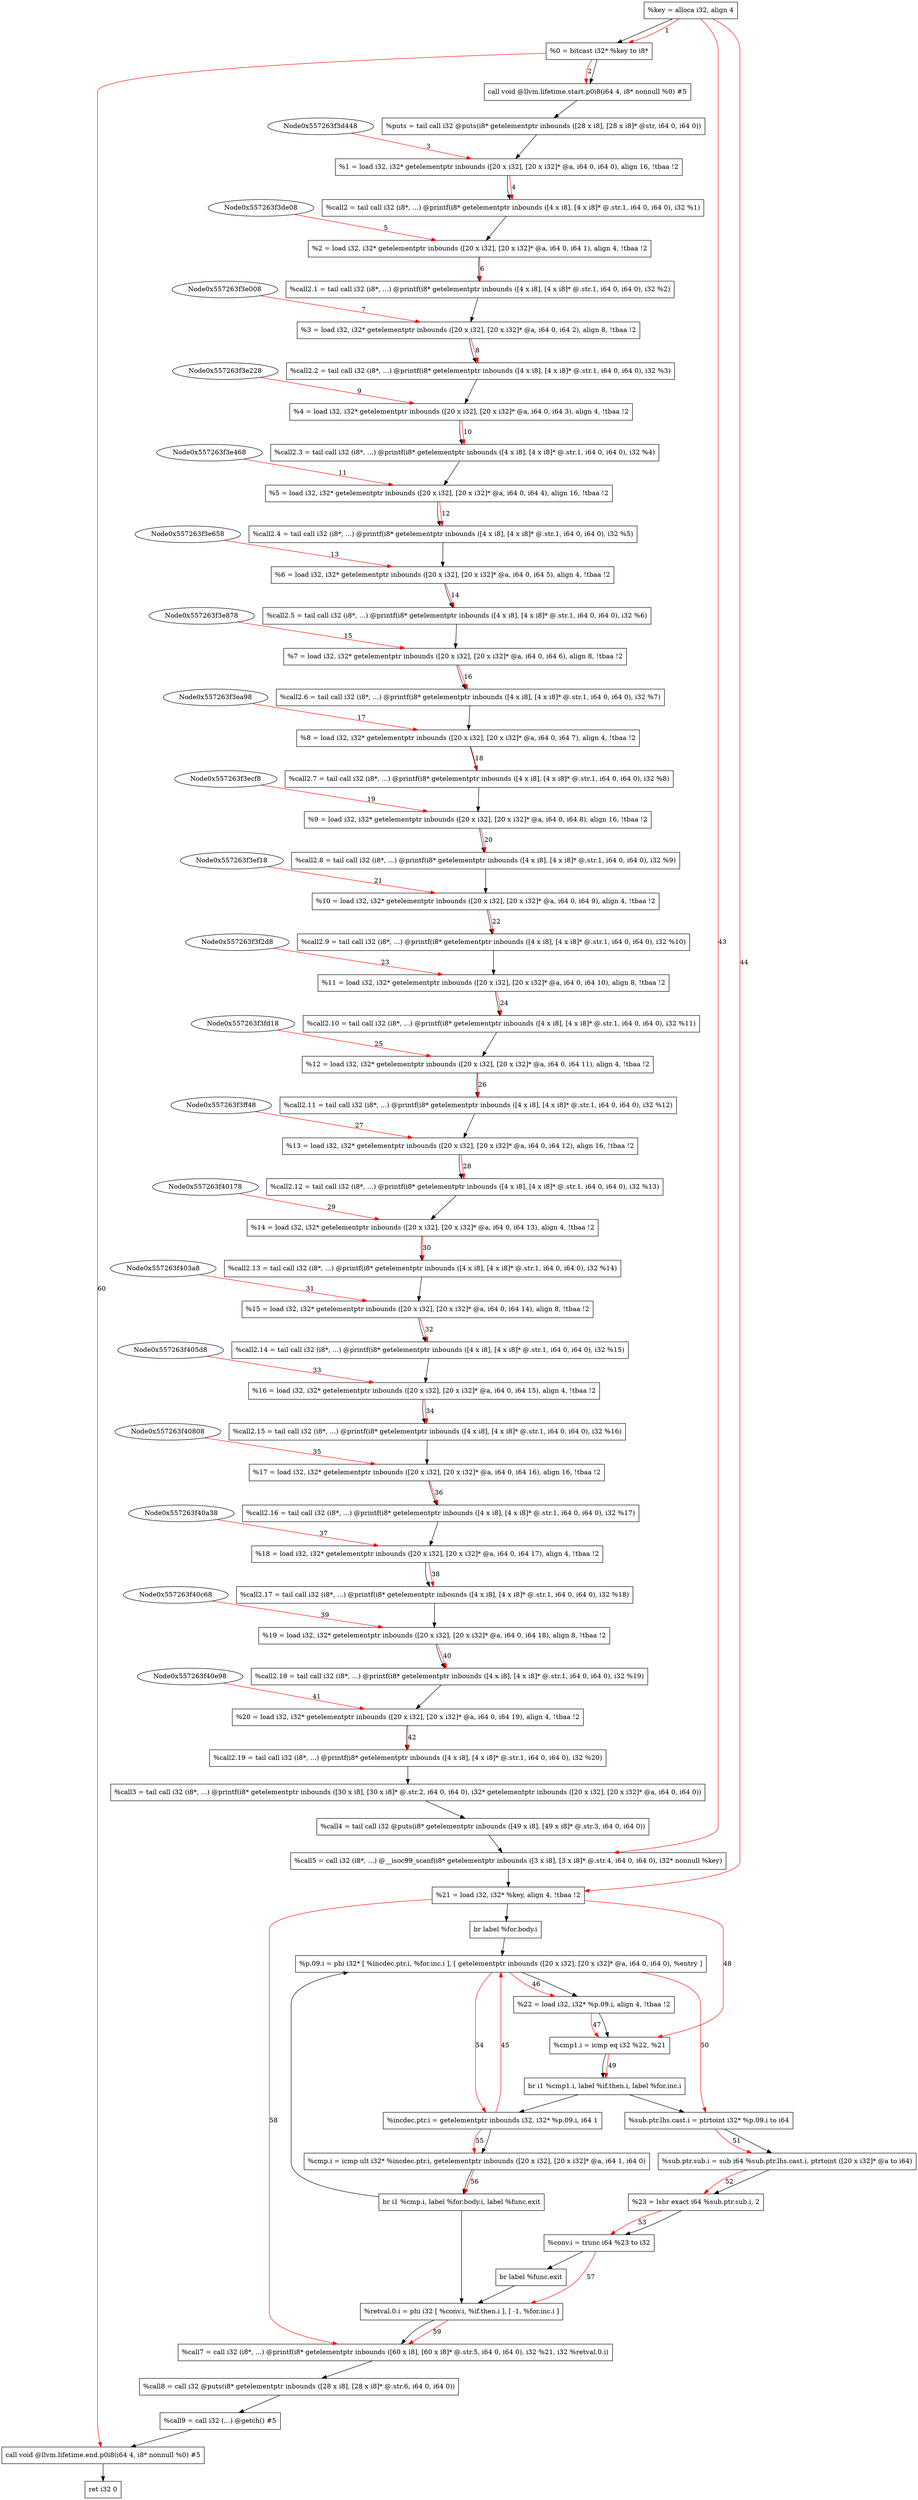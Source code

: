 digraph "CDFG for'main' function" {
	Node0x557263f3cab8[shape=record, label="  %key = alloca i32, align 4"]
	Node0x557263f3cb38[shape=record, label="  %0 = bitcast i32* %key to i8*"]
	Node0x557263f3cd48[shape=record, label="  call void @llvm.lifetime.start.p0i8(i64 4, i8* nonnull %0) #5"]
	Node0x557263f3d340[shape=record, label="  %puts = tail call i32 @puts(i8* getelementptr inbounds ([28 x i8], [28 x i8]* @str, i64 0, i64 0))"]
	Node0x557263f3d498[shape=record, label="  %1 = load i32, i32* getelementptr inbounds ([20 x i32], [20 x i32]* @a, i64 0, i64 0), align 16, !tbaa !2"]
	Node0x557263f3dcd8[shape=record, label="  %call2 = tail call i32 (i8*, ...) @printf(i8* getelementptr inbounds ([4 x i8], [4 x i8]* @.str.1, i64 0, i64 0), i32 %1)"]
	Node0x557263f3de58[shape=record, label="  %2 = load i32, i32* getelementptr inbounds ([20 x i32], [20 x i32]* @a, i64 0, i64 1), align 4, !tbaa !2"]
	Node0x557263f3df18[shape=record, label="  %call2.1 = tail call i32 (i8*, ...) @printf(i8* getelementptr inbounds ([4 x i8], [4 x i8]* @.str.1, i64 0, i64 0), i32 %2)"]
	Node0x557263f3e058[shape=record, label="  %3 = load i32, i32* getelementptr inbounds ([20 x i32], [20 x i32]* @a, i64 0, i64 2), align 8, !tbaa !2"]
	Node0x557263f3e0e8[shape=record, label="  %call2.2 = tail call i32 (i8*, ...) @printf(i8* getelementptr inbounds ([4 x i8], [4 x i8]* @.str.1, i64 0, i64 0), i32 %3)"]
	Node0x557263f3e278[shape=record, label="  %4 = load i32, i32* getelementptr inbounds ([20 x i32], [20 x i32]* @a, i64 0, i64 3), align 4, !tbaa !2"]
	Node0x557263f3e358[shape=record, label="  %call2.3 = tail call i32 (i8*, ...) @printf(i8* getelementptr inbounds ([4 x i8], [4 x i8]* @.str.1, i64 0, i64 0), i32 %4)"]
	Node0x557263f3e4b8[shape=record, label="  %5 = load i32, i32* getelementptr inbounds ([20 x i32], [20 x i32]* @a, i64 0, i64 4), align 16, !tbaa !2"]
	Node0x557263f3e548[shape=record, label="  %call2.4 = tail call i32 (i8*, ...) @printf(i8* getelementptr inbounds ([4 x i8], [4 x i8]* @.str.1, i64 0, i64 0), i32 %5)"]
	Node0x557263f3e6a8[shape=record, label="  %6 = load i32, i32* getelementptr inbounds ([20 x i32], [20 x i32]* @a, i64 0, i64 5), align 4, !tbaa !2"]
	Node0x557263f3e738[shape=record, label="  %call2.5 = tail call i32 (i8*, ...) @printf(i8* getelementptr inbounds ([4 x i8], [4 x i8]* @.str.1, i64 0, i64 0), i32 %6)"]
	Node0x557263f3e8c8[shape=record, label="  %7 = load i32, i32* getelementptr inbounds ([20 x i32], [20 x i32]* @a, i64 0, i64 6), align 8, !tbaa !2"]
	Node0x557263f3e958[shape=record, label="  %call2.6 = tail call i32 (i8*, ...) @printf(i8* getelementptr inbounds ([4 x i8], [4 x i8]* @.str.1, i64 0, i64 0), i32 %7)"]
	Node0x557263f3eae8[shape=record, label="  %8 = load i32, i32* getelementptr inbounds ([20 x i32], [20 x i32]* @a, i64 0, i64 7), align 4, !tbaa !2"]
	Node0x557263f3ec08[shape=record, label="  %call2.7 = tail call i32 (i8*, ...) @printf(i8* getelementptr inbounds ([4 x i8], [4 x i8]* @.str.1, i64 0, i64 0), i32 %8)"]
	Node0x557263f3ed48[shape=record, label="  %9 = load i32, i32* getelementptr inbounds ([20 x i32], [20 x i32]* @a, i64 0, i64 8), align 16, !tbaa !2"]
	Node0x557263f3edd8[shape=record, label="  %call2.8 = tail call i32 (i8*, ...) @printf(i8* getelementptr inbounds ([4 x i8], [4 x i8]* @.str.1, i64 0, i64 0), i32 %9)"]
	Node0x557263f3ef68[shape=record, label="  %10 = load i32, i32* getelementptr inbounds ([20 x i32], [20 x i32]* @a, i64 0, i64 9), align 4, !tbaa !2"]
	Node0x557263f3eff8[shape=record, label="  %call2.9 = tail call i32 (i8*, ...) @printf(i8* getelementptr inbounds ([4 x i8], [4 x i8]* @.str.1, i64 0, i64 0), i32 %10)"]
	Node0x557263f3f328[shape=record, label="  %11 = load i32, i32* getelementptr inbounds ([20 x i32], [20 x i32]* @a, i64 0, i64 10), align 8, !tbaa !2"]
	Node0x557263f3f3b8[shape=record, label="  %call2.10 = tail call i32 (i8*, ...) @printf(i8* getelementptr inbounds ([4 x i8], [4 x i8]* @.str.1, i64 0, i64 0), i32 %11)"]
	Node0x557263f3fd68[shape=record, label="  %12 = load i32, i32* getelementptr inbounds ([20 x i32], [20 x i32]* @a, i64 0, i64 11), align 4, !tbaa !2"]
	Node0x557263f3fdf8[shape=record, label="  %call2.11 = tail call i32 (i8*, ...) @printf(i8* getelementptr inbounds ([4 x i8], [4 x i8]* @.str.1, i64 0, i64 0), i32 %12)"]
	Node0x557263f3ff98[shape=record, label="  %13 = load i32, i32* getelementptr inbounds ([20 x i32], [20 x i32]* @a, i64 0, i64 12), align 16, !tbaa !2"]
	Node0x557263f40028[shape=record, label="  %call2.12 = tail call i32 (i8*, ...) @printf(i8* getelementptr inbounds ([4 x i8], [4 x i8]* @.str.1, i64 0, i64 0), i32 %13)"]
	Node0x557263f401c8[shape=record, label="  %14 = load i32, i32* getelementptr inbounds ([20 x i32], [20 x i32]* @a, i64 0, i64 13), align 4, !tbaa !2"]
	Node0x557263f40258[shape=record, label="  %call2.13 = tail call i32 (i8*, ...) @printf(i8* getelementptr inbounds ([4 x i8], [4 x i8]* @.str.1, i64 0, i64 0), i32 %14)"]
	Node0x557263f403f8[shape=record, label="  %15 = load i32, i32* getelementptr inbounds ([20 x i32], [20 x i32]* @a, i64 0, i64 14), align 8, !tbaa !2"]
	Node0x557263f40488[shape=record, label="  %call2.14 = tail call i32 (i8*, ...) @printf(i8* getelementptr inbounds ([4 x i8], [4 x i8]* @.str.1, i64 0, i64 0), i32 %15)"]
	Node0x557263f40628[shape=record, label="  %16 = load i32, i32* getelementptr inbounds ([20 x i32], [20 x i32]* @a, i64 0, i64 15), align 4, !tbaa !2"]
	Node0x557263f406b8[shape=record, label="  %call2.15 = tail call i32 (i8*, ...) @printf(i8* getelementptr inbounds ([4 x i8], [4 x i8]* @.str.1, i64 0, i64 0), i32 %16)"]
	Node0x557263f40858[shape=record, label="  %17 = load i32, i32* getelementptr inbounds ([20 x i32], [20 x i32]* @a, i64 0, i64 16), align 16, !tbaa !2"]
	Node0x557263f408e8[shape=record, label="  %call2.16 = tail call i32 (i8*, ...) @printf(i8* getelementptr inbounds ([4 x i8], [4 x i8]* @.str.1, i64 0, i64 0), i32 %17)"]
	Node0x557263f40a88[shape=record, label="  %18 = load i32, i32* getelementptr inbounds ([20 x i32], [20 x i32]* @a, i64 0, i64 17), align 4, !tbaa !2"]
	Node0x557263f40b18[shape=record, label="  %call2.17 = tail call i32 (i8*, ...) @printf(i8* getelementptr inbounds ([4 x i8], [4 x i8]* @.str.1, i64 0, i64 0), i32 %18)"]
	Node0x557263f40cb8[shape=record, label="  %19 = load i32, i32* getelementptr inbounds ([20 x i32], [20 x i32]* @a, i64 0, i64 18), align 8, !tbaa !2"]
	Node0x557263f40d48[shape=record, label="  %call2.18 = tail call i32 (i8*, ...) @printf(i8* getelementptr inbounds ([4 x i8], [4 x i8]* @.str.1, i64 0, i64 0), i32 %19)"]
	Node0x557263f40ee8[shape=record, label="  %20 = load i32, i32* getelementptr inbounds ([20 x i32], [20 x i32]* @a, i64 0, i64 19), align 4, !tbaa !2"]
	Node0x557263f40f78[shape=record, label="  %call2.19 = tail call i32 (i8*, ...) @printf(i8* getelementptr inbounds ([4 x i8], [4 x i8]* @.str.1, i64 0, i64 0), i32 %20)"]
	Node0x557263f41118[shape=record, label="  %call3 = tail call i32 (i8*, ...) @printf(i8* getelementptr inbounds ([30 x i8], [30 x i8]* @.str.2, i64 0, i64 0), i32* getelementptr inbounds ([20 x i32], [20 x i32]* @a, i64 0, i64 0))"]
	Node0x557263f41290[shape=record, label="  %call4 = tail call i32 @puts(i8* getelementptr inbounds ([49 x i8], [49 x i8]* @.str.3, i64 0, i64 0))"]
	Node0x557263f417f8[shape=record, label="  %call5 = call i32 (i8*, ...) @__isoc99_scanf(i8* getelementptr inbounds ([3 x i8], [3 x i8]* @.str.4, i64 0, i64 0), i32* nonnull %key)"]
	Node0x557263f418b8[shape=record, label="  %21 = load i32, i32* %key, align 4, !tbaa !2"]
	Node0x557263f419f8[shape=record, label="  br label %for.body.i"]
	Node0x557263f41ba8[shape=record, label="  %p.09.i = phi i32* [ %incdec.ptr.i, %for.inc.i ], [ getelementptr inbounds ([20 x i32], [20 x i32]* @a, i64 0, i64 0), %entry ]"]
	Node0x557263f41c58[shape=record, label="  %22 = load i32, i32* %p.09.i, align 4, !tbaa !2"]
	Node0x557263f41cd0[shape=record, label="  %cmp1.i = icmp eq i32 %22, %21"]
	Node0x557263f41e58[shape=record, label="  br i1 %cmp1.i, label %if.then.i, label %for.inc.i"]
	Node0x557263f41dc8[shape=record, label="  %sub.ptr.lhs.cast.i = ptrtoint i32* %p.09.i to i64"]
	Node0x557263f41fd0[shape=record, label="  %sub.ptr.sub.i = sub i64 %sub.ptr.lhs.cast.i, ptrtoint ([20 x i32]* @a to i64)"]
	Node0x557263f42040[shape=record, label="  %23 = lshr exact i64 %sub.ptr.sub.i, 2"]
	Node0x557263f42098[shape=record, label="  %conv.i = trunc i64 %23 to i32"]
	Node0x557263f421c8[shape=record, label="  br label %func.exit"]
	Node0x557263f42240[shape=record, label="  %incdec.ptr.i = getelementptr inbounds i32, i32* %p.09.i, i64 1"]
	Node0x557263f42360[shape=record, label="  %cmp.i = icmp ult i32* %incdec.ptr.i, getelementptr inbounds ([20 x i32], [20 x i32]* @a, i64 1, i64 0)"]
	Node0x557263f423e8[shape=record, label="  br i1 %cmp.i, label %for.body.i, label %func.exit"]
	Node0x557263f42438[shape=record, label="  %retval.0.i = phi i32 [ %conv.i, %if.then.i ], [ -1, %for.inc.i ]"]
	Node0x557263f425d0[shape=record, label="  %call7 = call i32 (i8*, ...) @printf(i8* getelementptr inbounds ([60 x i8], [60 x i8]* @.str.5, i64 0, i64 0), i32 %21, i32 %retval.0.i)"]
	Node0x557263f42740[shape=record, label="  %call8 = call i32 @puts(i8* getelementptr inbounds ([28 x i8], [28 x i8]* @.str.6, i64 0, i64 0))"]
	Node0x557263f428c8[shape=record, label="  %call9 = call i32 (...) @getch() #5"]
	Node0x557263f42a98[shape=record, label="  call void @llvm.lifetime.end.p0i8(i64 4, i8* nonnull %0) #5"]
	Node0x557263f41998[shape=record, label="  ret i32 0"]
	Node0x557263f3cab8 -> Node0x557263f3cb38
	Node0x557263f3cb38 -> Node0x557263f3cd48
	Node0x557263f3cd48 -> Node0x557263f3d340
	Node0x557263f3d340 -> Node0x557263f3d498
	Node0x557263f3d498 -> Node0x557263f3dcd8
	Node0x557263f3dcd8 -> Node0x557263f3de58
	Node0x557263f3de58 -> Node0x557263f3df18
	Node0x557263f3df18 -> Node0x557263f3e058
	Node0x557263f3e058 -> Node0x557263f3e0e8
	Node0x557263f3e0e8 -> Node0x557263f3e278
	Node0x557263f3e278 -> Node0x557263f3e358
	Node0x557263f3e358 -> Node0x557263f3e4b8
	Node0x557263f3e4b8 -> Node0x557263f3e548
	Node0x557263f3e548 -> Node0x557263f3e6a8
	Node0x557263f3e6a8 -> Node0x557263f3e738
	Node0x557263f3e738 -> Node0x557263f3e8c8
	Node0x557263f3e8c8 -> Node0x557263f3e958
	Node0x557263f3e958 -> Node0x557263f3eae8
	Node0x557263f3eae8 -> Node0x557263f3ec08
	Node0x557263f3ec08 -> Node0x557263f3ed48
	Node0x557263f3ed48 -> Node0x557263f3edd8
	Node0x557263f3edd8 -> Node0x557263f3ef68
	Node0x557263f3ef68 -> Node0x557263f3eff8
	Node0x557263f3eff8 -> Node0x557263f3f328
	Node0x557263f3f328 -> Node0x557263f3f3b8
	Node0x557263f3f3b8 -> Node0x557263f3fd68
	Node0x557263f3fd68 -> Node0x557263f3fdf8
	Node0x557263f3fdf8 -> Node0x557263f3ff98
	Node0x557263f3ff98 -> Node0x557263f40028
	Node0x557263f40028 -> Node0x557263f401c8
	Node0x557263f401c8 -> Node0x557263f40258
	Node0x557263f40258 -> Node0x557263f403f8
	Node0x557263f403f8 -> Node0x557263f40488
	Node0x557263f40488 -> Node0x557263f40628
	Node0x557263f40628 -> Node0x557263f406b8
	Node0x557263f406b8 -> Node0x557263f40858
	Node0x557263f40858 -> Node0x557263f408e8
	Node0x557263f408e8 -> Node0x557263f40a88
	Node0x557263f40a88 -> Node0x557263f40b18
	Node0x557263f40b18 -> Node0x557263f40cb8
	Node0x557263f40cb8 -> Node0x557263f40d48
	Node0x557263f40d48 -> Node0x557263f40ee8
	Node0x557263f40ee8 -> Node0x557263f40f78
	Node0x557263f40f78 -> Node0x557263f41118
	Node0x557263f41118 -> Node0x557263f41290
	Node0x557263f41290 -> Node0x557263f417f8
	Node0x557263f417f8 -> Node0x557263f418b8
	Node0x557263f418b8 -> Node0x557263f419f8
	Node0x557263f419f8 -> Node0x557263f41ba8
	Node0x557263f41ba8 -> Node0x557263f41c58
	Node0x557263f41c58 -> Node0x557263f41cd0
	Node0x557263f41cd0 -> Node0x557263f41e58
	Node0x557263f41e58 -> Node0x557263f41dc8
	Node0x557263f41e58 -> Node0x557263f42240
	Node0x557263f41dc8 -> Node0x557263f41fd0
	Node0x557263f41fd0 -> Node0x557263f42040
	Node0x557263f42040 -> Node0x557263f42098
	Node0x557263f42098 -> Node0x557263f421c8
	Node0x557263f421c8 -> Node0x557263f42438
	Node0x557263f42240 -> Node0x557263f42360
	Node0x557263f42360 -> Node0x557263f423e8
	Node0x557263f423e8 -> Node0x557263f41ba8
	Node0x557263f423e8 -> Node0x557263f42438
	Node0x557263f42438 -> Node0x557263f425d0
	Node0x557263f425d0 -> Node0x557263f42740
	Node0x557263f42740 -> Node0x557263f428c8
	Node0x557263f428c8 -> Node0x557263f42a98
	Node0x557263f42a98 -> Node0x557263f41998
edge [color=red]
	Node0x557263f3cab8 -> Node0x557263f3cb38[label="1"]
	Node0x557263f3cb38 -> Node0x557263f3cd48[label="2"]
	Node0x557263f3d448 -> Node0x557263f3d498[label="3"]
	Node0x557263f3d498 -> Node0x557263f3dcd8[label="4"]
	Node0x557263f3de08 -> Node0x557263f3de58[label="5"]
	Node0x557263f3de58 -> Node0x557263f3df18[label="6"]
	Node0x557263f3e008 -> Node0x557263f3e058[label="7"]
	Node0x557263f3e058 -> Node0x557263f3e0e8[label="8"]
	Node0x557263f3e228 -> Node0x557263f3e278[label="9"]
	Node0x557263f3e278 -> Node0x557263f3e358[label="10"]
	Node0x557263f3e468 -> Node0x557263f3e4b8[label="11"]
	Node0x557263f3e4b8 -> Node0x557263f3e548[label="12"]
	Node0x557263f3e658 -> Node0x557263f3e6a8[label="13"]
	Node0x557263f3e6a8 -> Node0x557263f3e738[label="14"]
	Node0x557263f3e878 -> Node0x557263f3e8c8[label="15"]
	Node0x557263f3e8c8 -> Node0x557263f3e958[label="16"]
	Node0x557263f3ea98 -> Node0x557263f3eae8[label="17"]
	Node0x557263f3eae8 -> Node0x557263f3ec08[label="18"]
	Node0x557263f3ecf8 -> Node0x557263f3ed48[label="19"]
	Node0x557263f3ed48 -> Node0x557263f3edd8[label="20"]
	Node0x557263f3ef18 -> Node0x557263f3ef68[label="21"]
	Node0x557263f3ef68 -> Node0x557263f3eff8[label="22"]
	Node0x557263f3f2d8 -> Node0x557263f3f328[label="23"]
	Node0x557263f3f328 -> Node0x557263f3f3b8[label="24"]
	Node0x557263f3fd18 -> Node0x557263f3fd68[label="25"]
	Node0x557263f3fd68 -> Node0x557263f3fdf8[label="26"]
	Node0x557263f3ff48 -> Node0x557263f3ff98[label="27"]
	Node0x557263f3ff98 -> Node0x557263f40028[label="28"]
	Node0x557263f40178 -> Node0x557263f401c8[label="29"]
	Node0x557263f401c8 -> Node0x557263f40258[label="30"]
	Node0x557263f403a8 -> Node0x557263f403f8[label="31"]
	Node0x557263f403f8 -> Node0x557263f40488[label="32"]
	Node0x557263f405d8 -> Node0x557263f40628[label="33"]
	Node0x557263f40628 -> Node0x557263f406b8[label="34"]
	Node0x557263f40808 -> Node0x557263f40858[label="35"]
	Node0x557263f40858 -> Node0x557263f408e8[label="36"]
	Node0x557263f40a38 -> Node0x557263f40a88[label="37"]
	Node0x557263f40a88 -> Node0x557263f40b18[label="38"]
	Node0x557263f40c68 -> Node0x557263f40cb8[label="39"]
	Node0x557263f40cb8 -> Node0x557263f40d48[label="40"]
	Node0x557263f40e98 -> Node0x557263f40ee8[label="41"]
	Node0x557263f40ee8 -> Node0x557263f40f78[label="42"]
	Node0x557263f3cab8 -> Node0x557263f417f8[label="43"]
	Node0x557263f3cab8 -> Node0x557263f418b8[label="44"]
	Node0x557263f42240 -> Node0x557263f41ba8[label="45"]
	Node0x557263f41ba8 -> Node0x557263f41c58[label="46"]
	Node0x557263f41c58 -> Node0x557263f41cd0[label="47"]
	Node0x557263f418b8 -> Node0x557263f41cd0[label="48"]
	Node0x557263f41cd0 -> Node0x557263f41e58[label="49"]
	Node0x557263f41ba8 -> Node0x557263f41dc8[label="50"]
	Node0x557263f41dc8 -> Node0x557263f41fd0[label="51"]
	Node0x557263f41fd0 -> Node0x557263f42040[label="52"]
	Node0x557263f42040 -> Node0x557263f42098[label="53"]
	Node0x557263f41ba8 -> Node0x557263f42240[label="54"]
	Node0x557263f42240 -> Node0x557263f42360[label="55"]
	Node0x557263f42360 -> Node0x557263f423e8[label="56"]
	Node0x557263f42098 -> Node0x557263f42438[label="57"]
	Node0x557263f418b8 -> Node0x557263f425d0[label="58"]
	Node0x557263f42438 -> Node0x557263f425d0[label="59"]
	Node0x557263f3cb38 -> Node0x557263f42a98[label="60"]
}
